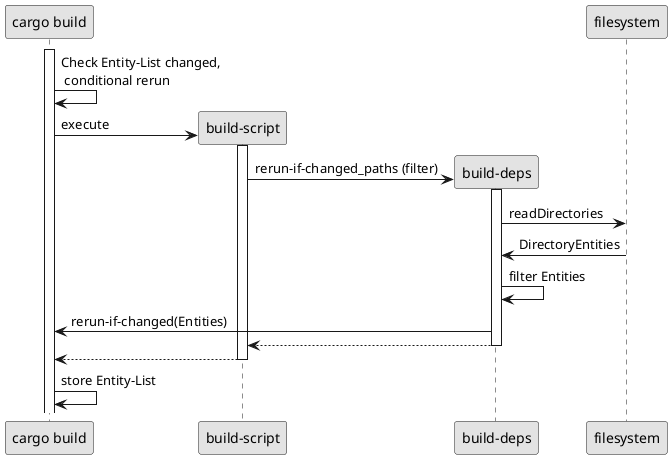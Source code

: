 @startuml
skinparam monochrome true
participant "cargo build" as B
participant "build-script" as C
participant "build-deps" as D
participant "filesystem" as E

activate B
B -> B: Check Entity-List changed,\n conditional rerun

create C
B -> C: execute
activate C

create D
C -> D: rerun-if-changed_paths (filter)
activate D

D -> E: readDirectories
D <- E: DirectoryEntities
D -> D: filter Entities
B <- D: rerun-if-changed(Entities)
C <-- D:
deactivate D
B <-- C:
deactivate C

B -> B: store Entity-List

@enduml

